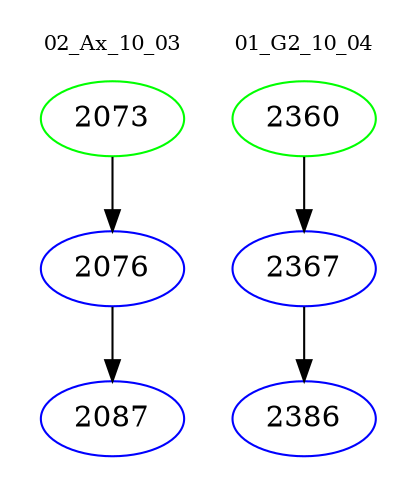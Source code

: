 digraph{
subgraph cluster_0 {
color = white
label = "02_Ax_10_03";
fontsize=10;
T0_2073 [label="2073", color="green"]
T0_2073 -> T0_2076 [color="black"]
T0_2076 [label="2076", color="blue"]
T0_2076 -> T0_2087 [color="black"]
T0_2087 [label="2087", color="blue"]
}
subgraph cluster_1 {
color = white
label = "01_G2_10_04";
fontsize=10;
T1_2360 [label="2360", color="green"]
T1_2360 -> T1_2367 [color="black"]
T1_2367 [label="2367", color="blue"]
T1_2367 -> T1_2386 [color="black"]
T1_2386 [label="2386", color="blue"]
}
}

